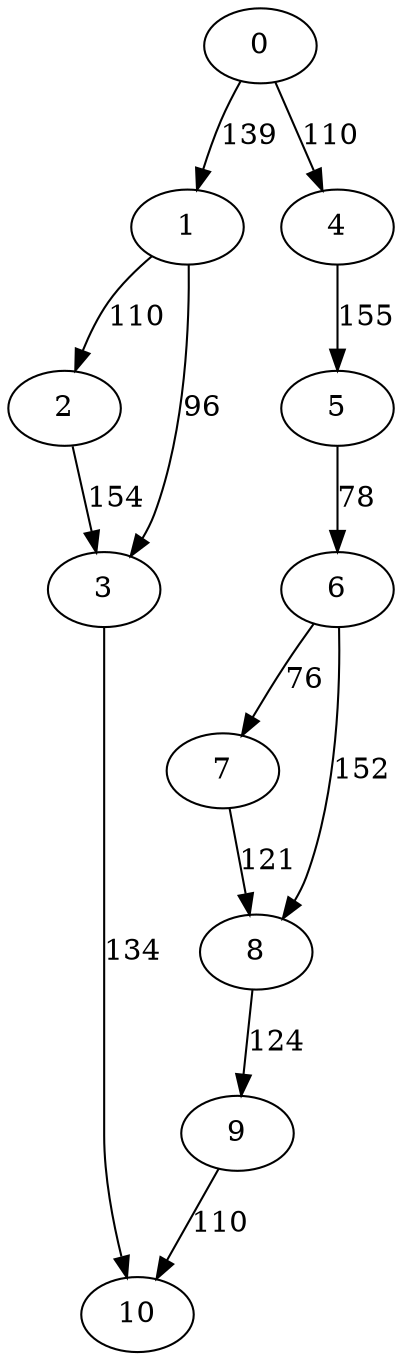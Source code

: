 digraph t10p2r5_18 {
0 -> 1 [ label = 139 ];
0 -> 4 [ label = 110 ];
1 -> 2 [ label = 110 ];
1 -> 3 [ label = 96 ];
2 -> 3 [ label = 154 ];
3 -> 10 [ label = 134 ];
4 -> 5 [ label = 155 ];
5 -> 6 [ label = 78 ];
6 -> 7 [ label = 76 ];
6 -> 8 [ label = 152 ];
7 -> 8 [ label = 121 ];
8 -> 9 [ label = 124 ];
9 -> 10 [ label = 110 ];
 }

